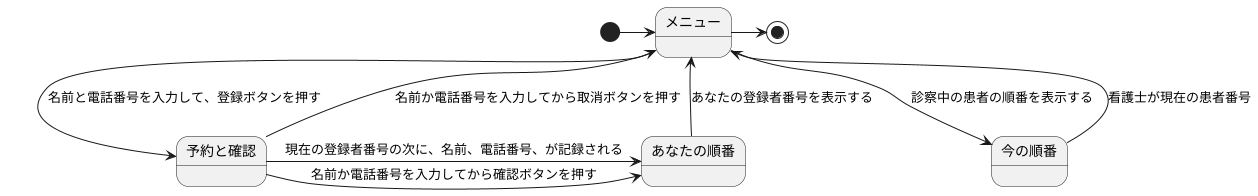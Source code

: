 @startuml 演習6-3ステートマシン図
state メニュー


[*] -> メニュー 
メニュー  -> [*] 

メニュー --> 予約と確認 : 名前と電話番号を入力して、登録ボタンを押す
予約と確認 -right-> あなたの順番 : 現在の登録者番号の次に、名前、電話番号、が記録される
予約と確認 -right-> あなたの順番 : 名前か電話番号を入力してから確認ボタンを押す
予約と確認 --> メニュー : 名前か電話番号を入力してから取消ボタンを押す

メニュー <-- あなたの順番 : あなたの登録者番号を表示する
メニュー --> 今の順番 : 診察中の患者の順番を表示する
メニュー <-right- 今の順番 : 看護士が現在の患者番号

@enduml
